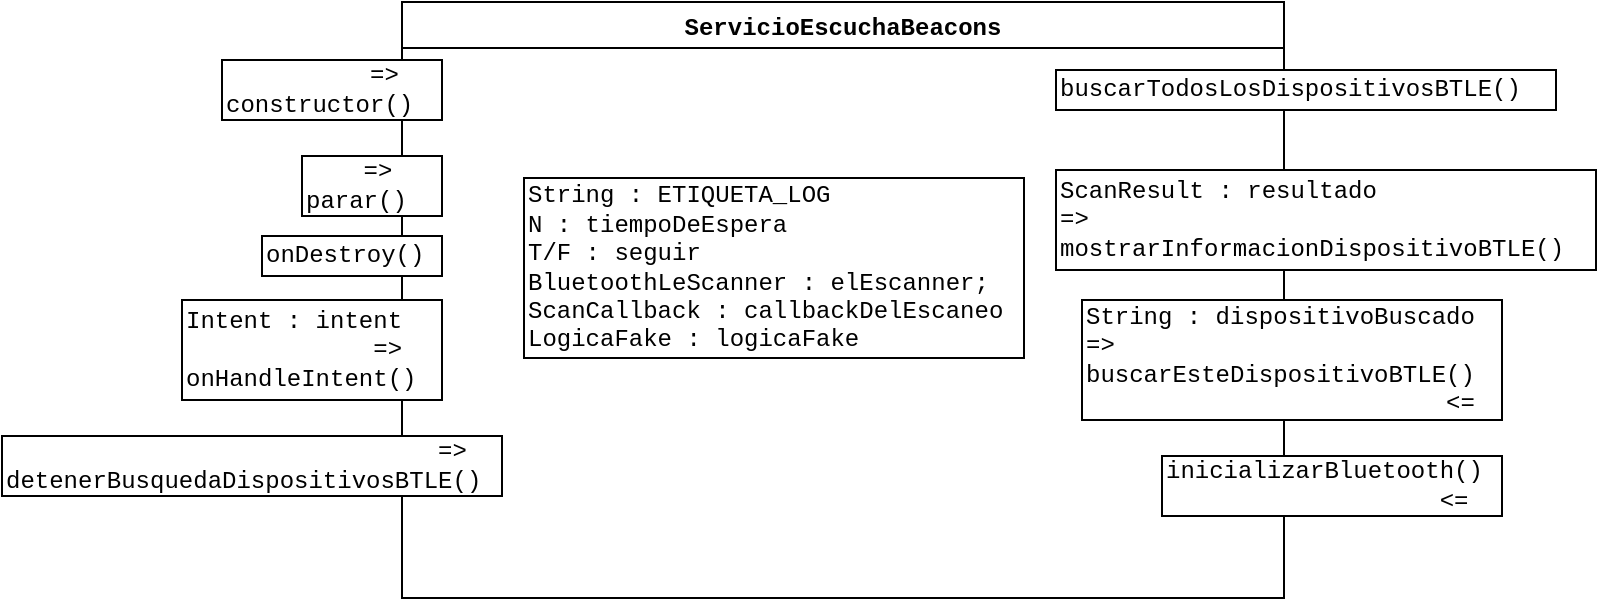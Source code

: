 <mxfile version="15.4.0" type="device" pages="7"><diagram id="ES9lM4B20i2MpO9wV90t" name="ServicioEscucharBeacons"><mxGraphModel dx="1022" dy="758" grid="1" gridSize="10" guides="1" tooltips="1" connect="1" arrows="1" fold="1" page="1" pageScale="1" pageWidth="827" pageHeight="583" math="0" shadow="0"><root><mxCell id="0"/><mxCell id="1" parent="0"/><mxCell id="zVTZZ54S3e0MWrwYJTnY-5" value="ServicioEscuchaBeacons" style="swimlane;fontFamily=Courier New;" parent="1" vertex="1"><mxGeometry x="215" y="143" width="441" height="298" as="geometry"/></mxCell><mxCell id="zVTZZ54S3e0MWrwYJTnY-8" value="String : ETIQUETA_LOG&lt;br&gt;N : tiempoDeEspera&lt;br&gt;T/F : seguir&lt;br&gt;&lt;div&gt;BluetoothLeScanner : elEscanner;&lt;/div&gt;&lt;div&gt;ScanCallback : callbackDelEscaneo&lt;br&gt;&lt;/div&gt;&lt;div&gt;LogicaFake : logicaFake&lt;/div&gt;" style="rounded=0;whiteSpace=wrap;html=1;fontFamily=Courier New;align=left;" parent="zVTZZ54S3e0MWrwYJTnY-5" vertex="1"><mxGeometry x="61" y="88" width="250" height="90" as="geometry"/></mxCell><mxCell id="zVTZZ54S3e0MWrwYJTnY-7" value="&lt;span style=&quot;white-space: pre&quot;&gt;&#9;&lt;/span&gt;&amp;nbsp; =&amp;gt;&lt;br&gt;constructor()" style="rounded=0;whiteSpace=wrap;html=1;fontFamily=Courier New;align=left;" parent="1" vertex="1"><mxGeometry x="125" y="172" width="110" height="30" as="geometry"/></mxCell><mxCell id="zVTZZ54S3e0MWrwYJTnY-10" value="onDestroy()" style="rounded=0;whiteSpace=wrap;html=1;fontFamily=Courier New;align=left;" parent="1" vertex="1"><mxGeometry x="145" y="260" width="90" height="20" as="geometry"/></mxCell><mxCell id="NfwIVJH3BycwzjBQ1uV4-3" value="ScanResult : resultado&lt;br&gt;=&amp;gt;&lt;br&gt;mostrarInformacionDispositivoBTLE()" style="rounded=0;whiteSpace=wrap;html=1;fontFamily=Courier New;align=left;autosize=1;" parent="1" vertex="1"><mxGeometry x="542" y="227" width="270" height="50" as="geometry"/></mxCell><mxCell id="NfwIVJH3BycwzjBQ1uV4-5" value="String : dispositivoBuscado&lt;br&gt;=&amp;gt;&lt;br&gt;buscarEsteDispositivoBTLE()&lt;br&gt;&amp;nbsp;&amp;nbsp;&lt;span style=&quot;white-space: pre&quot;&gt;&#9;&lt;/span&gt;&lt;span style=&quot;white-space: pre&quot;&gt;&#9;&lt;/span&gt;&amp;nbsp; &amp;nbsp; &amp;nbsp; &amp;nbsp;&lt;span&gt;&amp;nbsp;&lt;/span&gt;&amp;nbsp;&amp;lt;=&lt;br&gt;" style="rounded=0;whiteSpace=wrap;html=1;fontFamily=Courier New;align=left;autosize=1;" parent="1" vertex="1"><mxGeometry x="555" y="292" width="210" height="60" as="geometry"/></mxCell><mxCell id="NfwIVJH3BycwzjBQ1uV4-6" value="&lt;span style=&quot;white-space: pre&quot;&gt;&#9;&lt;/span&gt;&lt;span style=&quot;white-space: pre&quot;&gt;&#9;&lt;/span&gt;&lt;span style=&quot;white-space: pre&quot;&gt;&#9;&lt;/span&gt;&amp;nbsp; &amp;nbsp; &amp;nbsp; =&amp;gt;&lt;br&gt;detenerBusquedaDispositivosBTLE()" style="rounded=0;whiteSpace=wrap;html=1;fontFamily=Courier New;align=left;autosize=1;" parent="1" vertex="1"><mxGeometry x="15" y="360" width="250" height="30" as="geometry"/></mxCell><mxCell id="NfwIVJH3BycwzjBQ1uV4-7" value="buscarTodosLosDispositivosBTLE()" style="rounded=0;whiteSpace=wrap;html=1;fontFamily=Courier New;align=left;autosize=1;" parent="1" vertex="1"><mxGeometry x="542" y="177" width="250" height="20" as="geometry"/></mxCell><mxCell id="zVTZZ54S3e0MWrwYJTnY-9" value="&amp;nbsp; &amp;nbsp; =&amp;gt;&lt;br&gt;parar()" style="rounded=0;whiteSpace=wrap;html=1;fontFamily=Courier New;align=left;" parent="1" vertex="1"><mxGeometry x="165" y="220" width="70" height="30" as="geometry"/></mxCell><mxCell id="zVTZZ54S3e0MWrwYJTnY-11" value="Intent : intent&lt;br&gt;&lt;span style=&quot;white-space: pre&quot;&gt;&#9;&lt;/span&gt;&amp;nbsp; &amp;nbsp; &amp;nbsp;=&amp;gt;&lt;br&gt;onHandleIntent()" style="rounded=0;whiteSpace=wrap;html=1;fontFamily=Courier New;align=left;" parent="1" vertex="1"><mxGeometry x="105" y="292" width="130" height="50" as="geometry"/></mxCell><mxCell id="dviQEPltXaFCr6-7XPuA-1" value="inicializarBluetooth()&lt;br&gt;&lt;span style=&quot;white-space: pre&quot;&gt;&#9;&lt;/span&gt;&lt;span style=&quot;white-space: pre&quot;&gt;&#9;&lt;/span&gt;&amp;nbsp; &amp;nbsp;&amp;lt;=" style="rounded=0;whiteSpace=wrap;html=1;fontFamily=Courier New;align=left;" vertex="1" parent="1"><mxGeometry x="595" y="370" width="170" height="30" as="geometry"/></mxCell></root></mxGraphModel></diagram><diagram id="awYlS0AlwH_fSv9NT3Km" name="CheckUrl"><mxGraphModel dx="1022" dy="758" grid="1" gridSize="10" guides="1" tooltips="1" connect="1" arrows="1" fold="1" page="1" pageScale="1" pageWidth="827" pageHeight="583" math="0" shadow="0"><root><mxCell id="wG4ZZ7dTY3h5ZdTJpTfU-0"/><mxCell id="wG4ZZ7dTY3h5ZdTJpTfU-1" parent="wG4ZZ7dTY3h5ZdTJpTfU-0"/><mxCell id="mUHIWLsrtOpkfQbZuv7p-0" value="CheckUrl" style="swimlane;rounded=0;fontFamily=Courier New;align=center;html=1;" parent="wG4ZZ7dTY3h5ZdTJpTfU-1" vertex="1"><mxGeometry x="230" y="130" width="400" height="250" as="geometry"/></mxCell><mxCell id="mUHIWLsrtOpkfQbZuv7p-2" value="onPostExecute()" style="rounded=0;whiteSpace=wrap;html=1;fontFamily=Courier New;align=left;autosize=1;" parent="mUHIWLsrtOpkfQbZuv7p-0" vertex="1"><mxGeometry x="-90" y="120" width="120" height="20" as="geometry"/></mxCell><mxCell id="mUHIWLsrtOpkfQbZuv7p-1" value="[ String ] : strings&lt;br&gt;=&amp;gt;&lt;br&gt;doInBackground()&lt;br&gt;&amp;lt;=&amp;nbsp;&amp;nbsp;&lt;span style=&quot;white-space: pre&quot;&gt;&#9;&lt;/span&gt;&amp;nbsp; &amp;nbsp; &amp;nbsp;&amp;lt;=&lt;br&gt;String" style="rounded=0;whiteSpace=wrap;html=1;fontFamily=Courier New;align=left;autosize=1;" parent="mUHIWLsrtOpkfQbZuv7p-0" vertex="1"><mxGeometry x="-130" y="150" width="160" height="80" as="geometry"/></mxCell><mxCell id="bu3FRT1CTXBJlh5f8-qG-3" value="Context : mContext&lt;br&gt;String : directionMode" style="rounded=0;whiteSpace=wrap;html=1;fontFamily=Courier New;align=left;" parent="mUHIWLsrtOpkfQbZuv7p-0" vertex="1"><mxGeometry x="100" y="100" width="170" height="30" as="geometry"/></mxCell><mxCell id="mUHIWLsrtOpkfQbZuv7p-5" value="String : strUrl&lt;br&gt;=&amp;gt;&lt;br&gt;postUrl()&lt;br&gt;&amp;lt;=&amp;nbsp;&amp;nbsp;&lt;span&gt;&#9;&lt;/span&gt;&amp;nbsp;&amp;lt;=&lt;br&gt;String" style="rounded=0;whiteSpace=wrap;html=1;fontFamily=Courier New;align=left;autosize=1;" parent="mUHIWLsrtOpkfQbZuv7p-0" vertex="1"><mxGeometry x="280" y="120" width="120" height="80" as="geometry"/></mxCell><mxCell id="mUHIWLsrtOpkfQbZuv7p-4" value="String : strUrl&lt;br&gt;=&amp;gt;&lt;br&gt;downloadUrl()&lt;br&gt;&amp;lt;=&amp;nbsp;&amp;nbsp;&lt;span&gt;&#9;&lt;/span&gt;&amp;nbsp; &amp;nbsp; &amp;nbsp;&amp;lt;=&lt;br&gt;String" style="rounded=0;whiteSpace=wrap;html=1;fontFamily=Courier New;align=left;autosize=1;" parent="wG4ZZ7dTY3h5ZdTJpTfU-1" vertex="1"><mxGeometry x="510" y="160" width="120" height="80" as="geometry"/></mxCell><mxCell id="bu3FRT1CTXBJlh5f8-qG-1" value="Context : mContext&lt;br&gt;=&amp;gt;&lt;span style=&quot;white-space: pre&quot;&gt;&#9;&lt;/span&gt;&amp;nbsp; =&amp;gt;&lt;br&gt;constructor()&lt;br&gt;&amp;lt;=&amp;nbsp;&amp;nbsp;&lt;span&gt;&#9;&lt;/span&gt;&amp;nbsp; &amp;nbsp; &amp;nbsp;&amp;lt;=&lt;br&gt;String" style="rounded=0;whiteSpace=wrap;html=1;fontFamily=Courier New;align=left;autosize=1;" parent="wG4ZZ7dTY3h5ZdTJpTfU-1" vertex="1"><mxGeometry x="110" y="160" width="150" height="80" as="geometry"/></mxCell></root></mxGraphModel></diagram><diagram id="SUQ9yeAnOEfD1yt2qFhm" name="TramaBeacon"><mxGraphModel dx="1022" dy="758" grid="1" gridSize="10" guides="1" tooltips="1" connect="1" arrows="1" fold="1" page="1" pageScale="1" pageWidth="827" pageHeight="583" math="0" shadow="0"><root><mxCell id="KgaFY85RUwUznDhTyVrn-0"/><mxCell id="KgaFY85RUwUznDhTyVrn-1" parent="KgaFY85RUwUznDhTyVrn-0"/><mxCell id="KgaFY85RUwUznDhTyVrn-2" value="TramaBeacon" style="swimlane;rounded=0;fontFamily=Courier New;align=center;html=1;" parent="KgaFY85RUwUznDhTyVrn-1" vertex="1"><mxGeometry x="264" y="30" width="300" height="500" as="geometry"/></mxCell><mxCell id="KgaFY85RUwUznDhTyVrn-3" value="&lt;div&gt;[byte] : prefijo&lt;/div&gt;&lt;div&gt;[byte] : uuid&lt;/div&gt;&lt;div&gt;[byte] : major&lt;/div&gt;&lt;div&gt;[byte] : minor&lt;/div&gt;&lt;div&gt;&lt;span&gt;byte : txPower&lt;/span&gt;&lt;/div&gt;&lt;div&gt;[byte] : losBytes&lt;/div&gt;&lt;div&gt;[byte] : advFlags&lt;/div&gt;&lt;div&gt;[byte] : advHeader&lt;/div&gt;&lt;div&gt;[byte] : companyID&lt;/div&gt;&lt;div&gt;byte : iBeaconType&lt;/div&gt;&lt;div&gt;byte : iBeaconLength&lt;/div&gt;" style="rounded=0;whiteSpace=wrap;html=1;fontFamily=Courier New;align=left;" parent="KgaFY85RUwUznDhTyVrn-2" vertex="1"><mxGeometry x="70" y="50" width="160" height="160" as="geometry"/></mxCell><mxCell id="KgaFY85RUwUznDhTyVrn-6" value="getMajor()&lt;br&gt;&amp;lt;=&lt;span&gt;&#9;&lt;/span&gt;&amp;lt;=&lt;br&gt;[byte]" style="rounded=0;whiteSpace=wrap;html=1;fontFamily=Courier New;align=left;" parent="KgaFY85RUwUznDhTyVrn-2" vertex="1"><mxGeometry x="-70" y="160" width="100" height="50" as="geometry"/></mxCell><mxCell id="KgaFY85RUwUznDhTyVrn-4" value="getUUID()&lt;br&gt;&amp;lt;=&lt;span&gt;&#9;&lt;/span&gt;&amp;lt;=&lt;br&gt;[byte]" style="rounded=0;whiteSpace=wrap;html=1;fontFamily=Courier New;align=left;" parent="KgaFY85RUwUznDhTyVrn-1" vertex="1"><mxGeometry x="194" y="130" width="100" height="50" as="geometry"/></mxCell><mxCell id="KgaFY85RUwUznDhTyVrn-5" value="getPrefijo()&lt;br&gt;&amp;lt;=&lt;span style=&quot;white-space: pre&quot;&gt;&#9;&lt;/span&gt;&amp;lt;=&lt;br&gt;[byte]" style="rounded=0;whiteSpace=wrap;html=1;fontFamily=Courier New;align=left;" parent="KgaFY85RUwUznDhTyVrn-1" vertex="1"><mxGeometry x="194" y="70" width="100" height="50" as="geometry"/></mxCell><mxCell id="KgaFY85RUwUznDhTyVrn-7" value="getTxPower()&lt;br&gt;&amp;lt;=&lt;span&gt;&#9;&lt;/span&gt;&amp;lt;=&lt;br&gt;[byte]" style="rounded=0;whiteSpace=wrap;html=1;fontFamily=Courier New;align=left;" parent="KgaFY85RUwUznDhTyVrn-1" vertex="1"><mxGeometry x="534" y="70" width="100" height="50" as="geometry"/></mxCell><mxCell id="KgaFY85RUwUznDhTyVrn-8" value="getLosBytes()&lt;br&gt;&amp;lt;=&lt;span&gt;&#9;&lt;/span&gt;&amp;lt;=&lt;br&gt;[byte]" style="rounded=0;whiteSpace=wrap;html=1;fontFamily=Courier New;align=left;" parent="KgaFY85RUwUznDhTyVrn-1" vertex="1"><mxGeometry x="534" y="130" width="100" height="50" as="geometry"/></mxCell><mxCell id="KgaFY85RUwUznDhTyVrn-9" value="getAdvFlags()&lt;br&gt;&amp;lt;=&lt;span&gt;&#9;&lt;/span&gt;&amp;lt;=&lt;br&gt;[byte]" style="rounded=0;whiteSpace=wrap;html=1;fontFamily=Courier New;align=left;" parent="KgaFY85RUwUznDhTyVrn-1" vertex="1"><mxGeometry x="534" y="186.5" width="100" height="50" as="geometry"/></mxCell><mxCell id="KgaFY85RUwUznDhTyVrn-10" value="getAdvHeader()&lt;br&gt;&amp;lt;=&lt;span&gt;&#9;&lt;/span&gt;&amp;lt;=&lt;br&gt;[byte]" style="rounded=0;whiteSpace=wrap;html=1;fontFamily=Courier New;align=left;" parent="KgaFY85RUwUznDhTyVrn-1" vertex="1"><mxGeometry x="534" y="250" width="100" height="50" as="geometry"/></mxCell><mxCell id="KgaFY85RUwUznDhTyVrn-11" value="getMinor()&lt;br&gt;&amp;lt;=&lt;span&gt;&#9;&lt;/span&gt;&amp;lt;=&lt;br&gt;[byte]" style="rounded=0;whiteSpace=wrap;html=1;fontFamily=Courier New;align=left;" parent="KgaFY85RUwUznDhTyVrn-1" vertex="1"><mxGeometry x="194" y="250" width="100" height="50" as="geometry"/></mxCell><mxCell id="KgaFY85RUwUznDhTyVrn-12" value="getCompanyID()&lt;br&gt;&amp;lt;=&lt;span&gt;&#9;&lt;/span&gt;&amp;lt;=&lt;br&gt;[byte]" style="rounded=0;whiteSpace=wrap;html=1;fontFamily=Courier New;align=left;" parent="KgaFY85RUwUznDhTyVrn-1" vertex="1"><mxGeometry x="184" y="310" width="120" height="50" as="geometry"/></mxCell><mxCell id="KgaFY85RUwUznDhTyVrn-13" value="getiBeaconType()&lt;br&gt;&amp;lt;=&lt;span&gt;&#9;&lt;/span&gt;&amp;lt;=&lt;br&gt;[byte]" style="rounded=0;whiteSpace=wrap;html=1;fontFamily=Courier New;align=left;" parent="KgaFY85RUwUznDhTyVrn-1" vertex="1"><mxGeometry x="534" y="310" width="100" height="50" as="geometry"/></mxCell><mxCell id="KgaFY85RUwUznDhTyVrn-14" value="getiBeaconLength()&lt;br&gt;&amp;lt;=&lt;span&gt;&#9;&lt;/span&gt;&amp;lt;=&lt;br&gt;[byte]" style="rounded=0;whiteSpace=wrap;html=1;fontFamily=Courier New;align=left;" parent="KgaFY85RUwUznDhTyVrn-1" vertex="1"><mxGeometry x="154" y="370" width="150" height="50" as="geometry"/></mxCell><mxCell id="KgaFY85RUwUznDhTyVrn-17" value="[byte] : bytes&lt;br&gt;=&amp;gt;&lt;span style=&quot;white-space: pre&quot;&gt;&#9;&lt;/span&gt;&amp;nbsp; =&amp;gt;&lt;br&gt;constructor()&lt;br&gt;&amp;lt;=&lt;span&gt;&#9;&lt;/span&gt;&amp;lt;=&lt;br&gt;[byte]" style="rounded=0;whiteSpace=wrap;html=1;fontFamily=Courier New;align=left;" parent="KgaFY85RUwUznDhTyVrn-1" vertex="1"><mxGeometry x="184" y="430" width="120" height="80" as="geometry"/></mxCell></root></mxGraphModel></diagram><diagram id="BFLQASZMFAySF_abI6OI" name="Utilidades"><mxGraphModel dx="1422" dy="814" grid="1" gridSize="10" guides="1" tooltips="1" connect="1" arrows="1" fold="1" page="1" pageScale="1" pageWidth="827" pageHeight="583" math="0" shadow="0"><root><mxCell id="KCaQlVlSHkxXfNWq0Cc0-0"/><mxCell id="KCaQlVlSHkxXfNWq0Cc0-1" parent="KCaQlVlSHkxXfNWq0Cc0-0"/><mxCell id="KCaQlVlSHkxXfNWq0Cc0-2" value="Utilidades" style="swimlane;rounded=0;fontFamily=Courier New;align=center;html=1;" parent="KCaQlVlSHkxXfNWq0Cc0-1" vertex="1"><mxGeometry x="289" y="20" width="200" height="520" as="geometry"/></mxCell><mxCell id="KCaQlVlSHkxXfNWq0Cc0-3" value="String : texto&lt;br&gt;=&amp;gt;&lt;span&gt;&#9;&lt;/span&gt;&amp;nbsp; &amp;nbsp;&lt;span style=&quot;white-space: pre&quot;&gt;&#9;&lt;/span&gt;&amp;nbsp; &amp;nbsp; =&amp;gt;&lt;br&gt;stringToBytes()&lt;br&gt;&amp;lt;=&lt;br&gt;[byte]" style="rounded=0;whiteSpace=wrap;html=1;fontFamily=Courier New;align=left;" parent="KCaQlVlSHkxXfNWq0Cc0-1" vertex="1"><mxGeometry x="199" y="60" width="120" height="80" as="geometry"/></mxCell><mxCell id="KCaQlVlSHkxXfNWq0Cc0-4" value="UUID : uuid&lt;br&gt;=&amp;gt;&lt;span&gt;&#9;&lt;/span&gt;&amp;nbsp; &amp;nbsp;&lt;span&gt;&#9;&lt;/span&gt;&amp;nbsp; &amp;nbsp; =&amp;gt;&lt;br&gt;stringToUUID()&lt;br&gt;&amp;lt;=&lt;br&gt;UUID" style="rounded=0;whiteSpace=wrap;html=1;fontFamily=Courier New;align=left;" parent="KCaQlVlSHkxXfNWq0Cc0-1" vertex="1"><mxGeometry x="449" y="60" width="120" height="80" as="geometry"/></mxCell><mxCell id="KCaQlVlSHkxXfNWq0Cc0-5" value="UUID: uuid&lt;br&gt;=&amp;gt;&lt;span&gt;&#9;&lt;/span&gt;&amp;nbsp; &amp;nbsp;&lt;span&gt;&#9;&lt;/span&gt;&amp;nbsp; &amp;nbsp; =&amp;gt;&lt;br&gt;uuidToString()&lt;br&gt;&amp;lt;=&lt;br&gt;String" style="rounded=0;whiteSpace=wrap;html=1;fontFamily=Courier New;align=left;" parent="KCaQlVlSHkxXfNWq0Cc0-1" vertex="1"><mxGeometry x="199" y="150" width="120" height="80" as="geometry"/></mxCell><mxCell id="KCaQlVlSHkxXfNWq0Cc0-6" value="UUID: uuid&lt;br&gt;=&amp;gt;&lt;span&gt;&#9;&lt;/span&gt;&amp;nbsp; &amp;nbsp;&lt;span&gt;&#9;&lt;/span&gt;&amp;nbsp; &amp;nbsp; =&amp;gt;&lt;br&gt;uuidToHexString()&lt;br&gt;&amp;lt;=&lt;br&gt;String" style="rounded=0;whiteSpace=wrap;html=1;fontFamily=Courier New;align=left;" parent="KCaQlVlSHkxXfNWq0Cc0-1" vertex="1"><mxGeometry x="449" y="150" width="120" height="80" as="geometry"/></mxCell><mxCell id="KCaQlVlSHkxXfNWq0Cc0-7" value="[byte] : bytes&lt;br&gt;=&amp;gt;&lt;span&gt;&#9;&lt;/span&gt;&amp;nbsp; &amp;nbsp;&lt;span&gt;&#9;&lt;/span&gt;&amp;nbsp; &amp;nbsp; =&amp;gt;&lt;br&gt;bytesToString()&lt;br&gt;&amp;lt;=&lt;br&gt;String" style="rounded=0;whiteSpace=wrap;html=1;fontFamily=Courier New;align=left;" parent="KCaQlVlSHkxXfNWq0Cc0-1" vertex="1"><mxGeometry x="199" y="240" width="120" height="80" as="geometry"/></mxCell><mxCell id="KCaQlVlSHkxXfNWq0Cc0-9" value="R :&amp;nbsp;masSignificativos&lt;br&gt;R :&amp;nbsp;menosSignificativos&lt;br&gt;=&amp;gt;&lt;span&gt;&#9;&lt;/span&gt;&amp;nbsp; &amp;nbsp;&lt;span&gt;&#9;&lt;/span&gt;&amp;nbsp; &amp;nbsp; =&amp;gt;&lt;br&gt;dosLongToBytes()&lt;br&gt;&amp;lt;=&lt;br&gt;[byte]" style="rounded=0;whiteSpace=wrap;html=1;fontFamily=Courier New;align=left;" parent="KCaQlVlSHkxXfNWq0Cc0-1" vertex="1"><mxGeometry x="449" y="235" width="180" height="90" as="geometry"/></mxCell><mxCell id="KCaQlVlSHkxXfNWq0Cc0-10" value="[byte] : bytes&lt;br&gt;=&amp;gt;&lt;span&gt;&#9;&lt;/span&gt;&amp;nbsp; &amp;nbsp;&lt;span&gt;&#9;&lt;/span&gt;&amp;nbsp; &amp;nbsp; =&amp;gt;&lt;br&gt;bytesToInt()&lt;br&gt;&amp;lt;=&lt;br&gt;N" style="rounded=0;whiteSpace=wrap;html=1;fontFamily=Courier New;align=left;" parent="KCaQlVlSHkxXfNWq0Cc0-1" vertex="1"><mxGeometry x="199" y="330" width="120" height="80" as="geometry"/></mxCell><mxCell id="KCaQlVlSHkxXfNWq0Cc0-11" value="[byte] : bytes&lt;br&gt;=&amp;gt;&lt;span&gt;&#9;&lt;/span&gt;&amp;nbsp; &amp;nbsp;&lt;span&gt;&#9;&lt;/span&gt;&amp;nbsp; &amp;nbsp; =&amp;gt;&lt;br&gt;bytesToLong()&lt;br&gt;&amp;lt;=&lt;br&gt;R" style="rounded=0;whiteSpace=wrap;html=1;fontFamily=Courier New;align=left;" parent="KCaQlVlSHkxXfNWq0Cc0-1" vertex="1"><mxGeometry x="449" y="330" width="120" height="80" as="geometry"/></mxCell><mxCell id="KCaQlVlSHkxXfNWq0Cc0-12" value="[byte] : bytes&lt;br&gt;=&amp;gt;&lt;span&gt;&#9;&lt;/span&gt;&amp;nbsp; &amp;nbsp;&lt;span&gt;&#9;&lt;/span&gt;&amp;nbsp; &amp;nbsp; =&amp;gt;&lt;br&gt;bytesToIntOK()&lt;br&gt;&amp;lt;=&lt;br&gt;N" style="rounded=0;whiteSpace=wrap;html=1;fontFamily=Courier New;align=left;" parent="KCaQlVlSHkxXfNWq0Cc0-1" vertex="1"><mxGeometry x="199" y="420" width="120" height="80" as="geometry"/></mxCell><mxCell id="KCaQlVlSHkxXfNWq0Cc0-13" value="[byte] : bytes&lt;br&gt;=&amp;gt;&lt;span&gt;&#9;&lt;/span&gt;&amp;nbsp; &amp;nbsp;&lt;span&gt;&#9;&lt;/span&gt;&amp;nbsp; &amp;nbsp; =&amp;gt;&lt;br&gt;bytesToHexString()&lt;br&gt;&amp;lt;=&lt;br&gt;String" style="rounded=0;whiteSpace=wrap;html=1;fontFamily=Courier New;align=left;" parent="KCaQlVlSHkxXfNWq0Cc0-1" vertex="1"><mxGeometry x="449" y="430" width="120" height="80" as="geometry"/></mxCell></root></mxGraphModel></diagram><diagram id="hYeVPTFib1nh_DQLKNxU" name="LogicaFake"><mxGraphModel dx="782" dy="758" grid="1" gridSize="10" guides="1" tooltips="1" connect="1" arrows="1" fold="1" page="1" pageScale="1" pageWidth="583" pageHeight="413" math="0" shadow="0"><root><mxCell id="cZrrb-gMHXN5_0Pintqu-0"/><mxCell id="cZrrb-gMHXN5_0Pintqu-1" parent="cZrrb-gMHXN5_0Pintqu-0"/><mxCell id="cZrrb-gMHXN5_0Pintqu-2" value="&lt;span style=&quot;font-weight: 400&quot;&gt;LogicaFake&lt;/span&gt;" style="swimlane;rounded=0;shadow=0;glass=0;sketch=0;fillColor=default;html=1;fontFamily=Courier New;" parent="cZrrb-gMHXN5_0Pintqu-1" vertex="1"><mxGeometry x="160" y="107" width="280" height="200" as="geometry"><mxRectangle x="400" y="160" width="130" height="23" as="alternateBounds"/></mxGeometry></mxCell><mxCell id="pc65lGhX4DkHpDKHvuar-0" value="Text : ip" style="rounded=0;whiteSpace=wrap;html=1;autosize=1;" vertex="1" parent="cZrrb-gMHXN5_0Pintqu-2"><mxGeometry x="110" y="65" width="60" height="20" as="geometry"/></mxCell><mxCell id="cZrrb-gMHXN5_0Pintqu-4" value="medida : Medida&lt;br&gt;&amp;lt;=&lt;br&gt;InsertarMedicion()&lt;br&gt;&lt;div&gt;&lt;span&gt;=&amp;gt;&lt;/span&gt;&lt;/div&gt;" style="whiteSpace=wrap;html=1;align=right;fontFamily=Courier New;" parent="cZrrb-gMHXN5_0Pintqu-1" vertex="1"><mxGeometry x="390" y="132" width="150" height="60" as="geometry"/></mxCell><mxCell id="cZrrb-gMHXN5_0Pintqu-3" value="N : cuantas&lt;br&gt;=&amp;gt;&lt;br&gt;ObtenerUltimasMediciones()&lt;br&gt;&amp;lt;=&lt;br&gt;[ Medida ]" style="whiteSpace=wrap;html=1;shadow=0;rounded=0;glass=0;sketch=0;align=left;autosize=1;fillColor=default;imageAspect=1;imageWidth=0;imageHeight=0;arcSize=12;fontFamily=Courier New;" parent="cZrrb-gMHXN5_0Pintqu-1" vertex="1"><mxGeometry x="10" y="132" width="200" height="80" as="geometry"/></mxCell><mxCell id="cZrrb-gMHXN5_0Pintqu-5" value="ObtenerTodasLasMediciones()&lt;br&gt;&amp;lt;=&lt;br&gt;[ Medida ]" style="whiteSpace=wrap;html=1;align=left;fontFamily=Courier New;" parent="cZrrb-gMHXN5_0Pintqu-1" vertex="1"><mxGeometry x="10" y="232" width="200" height="50" as="geometry"/></mxCell></root></mxGraphModel></diagram><diagram id="JDOtB0BJECvs5jPgSSe0" name="MainActivity"><mxGraphModel dx="652" dy="632" grid="1" gridSize="10" guides="1" tooltips="1" connect="1" arrows="1" fold="1" page="1" pageScale="1" pageWidth="827" pageHeight="583" math="0" shadow="0"><root><mxCell id="7MCF71KeYajdzXxMyfXD-0"/><mxCell id="7MCF71KeYajdzXxMyfXD-1" parent="7MCF71KeYajdzXxMyfXD-0"/><mxCell id="7MCF71KeYajdzXxMyfXD-2" value="MainActivity" style="swimlane;fontFamily=Courier New;fontStyle=1" parent="7MCF71KeYajdzXxMyfXD-1" vertex="1"><mxGeometry x="150" y="50" width="440" height="340" as="geometry"/></mxCell><mxCell id="7MCF71KeYajdzXxMyfXD-3" value="Text : ETIQUETA_LOG&lt;br&gt;Context : mContext&lt;br&gt;LogicaFake : logicaFake&lt;br&gt;int : CODIGO_PETICION_PERMISOS&lt;br&gt;TextView : t" style="rounded=0;whiteSpace=wrap;html=1;fontFamily=Courier New;align=left;autosize=1;" parent="7MCF71KeYajdzXxMyfXD-2" vertex="1"><mxGeometry x="105" y="60" width="230" height="80" as="geometry"/></mxCell><mxCell id="7MCF71KeYajdzXxMyfXD-4" value="Bundle : savedInstanceState&lt;br&gt;=&amp;gt;&lt;span style=&quot;white-space: pre&quot;&gt;&#9;&lt;/span&gt;=&amp;gt;&lt;br&gt;onCreate()&lt;br&gt;&lt;span style=&quot;white-space: pre&quot;&gt;&#9;&lt;/span&gt;&amp;lt;=" style="rounded=0;whiteSpace=wrap;html=1;fontFamily=Courier New;align=left;" parent="7MCF71KeYajdzXxMyfXD-1" vertex="1"><mxGeometry x="20" y="93" width="210" height="60" as="geometry"/></mxCell><mxCell id="7MCF71KeYajdzXxMyfXD-5" value="View : view&lt;br&gt;=&amp;gt;&amp;nbsp; &amp;nbsp; &amp;nbsp;=&amp;gt;&lt;br&gt;recibir()&lt;br&gt;&amp;nbsp; &amp;nbsp; &amp;nbsp; &amp;nbsp;&amp;lt;=" style="rounded=0;whiteSpace=wrap;html=1;fontFamily=Courier New;align=left;" parent="7MCF71KeYajdzXxMyfXD-1" vertex="1"><mxGeometry x="90" y="160" width="90" height="60" as="geometry"/></mxCell><mxCell id="7MCF71KeYajdzXxMyfXD-6" value="View : view&lt;br&gt;=&amp;gt;&amp;nbsp; &amp;nbsp; &amp;nbsp;=&amp;gt;&lt;br&gt;cambiarBeacons()&lt;br&gt;&amp;nbsp; &amp;nbsp; &amp;nbsp; &amp;nbsp;&amp;lt;=" style="rounded=0;whiteSpace=wrap;html=1;fontFamily=Courier New;align=left;" parent="7MCF71KeYajdzXxMyfXD-1" vertex="1"><mxGeometry x="60" y="232" width="120" height="60" as="geometry"/></mxCell><mxCell id="7MCF71KeYajdzXxMyfXD-9" value="&amp;nbsp; &amp;nbsp; &amp;nbsp; &amp;nbsp;=&amp;gt;&lt;br&gt;recibir()&lt;br&gt;&amp;nbsp; &amp;nbsp; &amp;nbsp; &amp;nbsp;&amp;lt;=" style="rounded=0;whiteSpace=wrap;html=1;fontFamily=Courier New;align=left;" parent="7MCF71KeYajdzXxMyfXD-1" vertex="1"><mxGeometry x="110" y="313" width="80" height="50" as="geometry"/></mxCell><mxCell id="7MCF71KeYajdzXxMyfXD-10" value="View : view&lt;br&gt;=&amp;gt;&amp;nbsp; &amp;nbsp; &amp;nbsp;=&amp;gt;&lt;br&gt;recibir()&lt;br&gt;&amp;nbsp; &amp;nbsp; &amp;nbsp; &amp;nbsp;&amp;lt;=" style="rounded=0;whiteSpace=wrap;html=1;fontFamily=Courier New;align=left;" parent="7MCF71KeYajdzXxMyfXD-1" vertex="1"><mxGeometry x="500" y="238" width="160" height="90" as="geometry"/></mxCell></root></mxGraphModel></diagram><diagram id="z3Z1cy2Ibqr90HgCWmXI" name="BeaconActivity"><mxGraphModel dx="1117" dy="1083" grid="1" gridSize="10" guides="1" tooltips="1" connect="1" arrows="1" fold="1" page="1" pageScale="1" pageWidth="1169" pageHeight="827" background="none" math="0" shadow="0"><root><mxCell id="0FW_0bv9Zw0Ro-istAB0-0"/><mxCell id="0FW_0bv9Zw0Ro-istAB0-1" parent="0FW_0bv9Zw0Ro-istAB0-0"/><mxCell id="xFjd6t03z-rn80TAKKMi-0" value="BeaconActivity" style="swimlane;fontFamily=Courier New;fontStyle=1" vertex="1" parent="0FW_0bv9Zw0Ro-istAB0-1"><mxGeometry x="320" y="214" width="540" height="400" as="geometry"/></mxCell><mxCell id="xFjd6t03z-rn80TAKKMi-1" value="&lt;div&gt;&amp;nbsp; &amp;nbsp; Texto : ETIQUETA_LOG&lt;/div&gt;&lt;div&gt;&amp;nbsp; &amp;nbsp; Intent : elIntentDelServicio&lt;/div&gt;&lt;div&gt;&amp;nbsp; &amp;nbsp; Context : mContext&lt;/div&gt;&lt;div&gt;&amp;nbsp; &amp;nbsp; Activity : mActivity&lt;/div&gt;&lt;div&gt;&amp;nbsp; &amp;nbsp; EditText : e&lt;/div&gt;&lt;div&gt;&amp;nbsp; &amp;nbsp; TextView : t&lt;/div&gt;&lt;div&gt;&amp;nbsp; &amp;nbsp; ServicioEscuharBeacons : servicio&lt;/div&gt;&lt;div&gt;&amp;nbsp; &amp;nbsp; String : latitud&lt;/div&gt;&lt;div&gt;&amp;nbsp; &amp;nbsp; String : longitut&lt;/div&gt;&lt;div&gt;&amp;nbsp; &amp;nbsp; BeaconsActivity : activity&lt;/div&gt;&lt;div&gt;&amp;nbsp; &amp;nbsp; LocationManager : lm&lt;/div&gt;&lt;div&gt;&amp;nbsp; &amp;nbsp; boolean : activado&lt;/div&gt;" style="rounded=0;whiteSpace=wrap;html=1;fontFamily=Courier New;align=left;autosize=1;" vertex="1" parent="xFjd6t03z-rn80TAKKMi-0"><mxGeometry x="130" y="52" width="280" height="170" as="geometry"/></mxCell><mxCell id="7H7HMCjczcJa2ketac6a-0" value="View : v&lt;br&gt;=&amp;gt;&amp;nbsp; &amp;nbsp; &amp;nbsp;&lt;span style=&quot;white-space: pre&quot;&gt;&#9;&lt;/span&gt;&lt;span style=&quot;white-space: pre&quot;&gt;&#9;&lt;/span&gt;&lt;span style=&quot;white-space: pre&quot;&gt;&#9;&lt;/span&gt;&lt;span style=&quot;white-space: pre&quot;&gt;&#9;&lt;/span&gt;=&amp;gt;&lt;br&gt;botonBuscarDispositivosBTLEPulsado()&lt;br&gt;&amp;nbsp; &amp;nbsp; &amp;nbsp; &amp;nbsp;&lt;span style=&quot;white-space: pre&quot;&gt;&#9;&lt;/span&gt;&lt;span style=&quot;white-space: pre&quot;&gt;&#9;&lt;/span&gt;&lt;span style=&quot;white-space: pre&quot;&gt;&#9;&lt;/span&gt;&lt;span style=&quot;white-space: pre&quot;&gt;&#9;&lt;/span&gt;&amp;lt;=" style="rounded=0;whiteSpace=wrap;html=1;fontFamily=Courier New;align=left;" vertex="1" parent="0FW_0bv9Zw0Ro-istAB0-1"><mxGeometry x="810" y="244" width="270" height="60" as="geometry"/></mxCell><mxCell id="7H7HMCjczcJa2ketac6a-1" value="View : v&lt;br&gt;=&amp;gt;&amp;nbsp; &amp;nbsp; &amp;nbsp;&lt;span&gt;&#9;&lt;span style=&quot;white-space: pre&quot;&gt;&#9;&lt;/span&gt;&lt;span style=&quot;white-space: pre&quot;&gt;&#9;&lt;/span&gt;&lt;span style=&quot;white-space: pre&quot;&gt;&#9;&lt;/span&gt;&lt;span style=&quot;white-space: pre&quot;&gt;&#9;&lt;/span&gt;&lt;/span&gt;&lt;span&gt;&#9;&lt;/span&gt;&lt;span&gt;&#9;&lt;/span&gt;&lt;span&gt;&#9;&lt;/span&gt;=&amp;gt;&lt;br&gt;botonBuscarNuestroDispositivoBTLEPulsado()&lt;br&gt;&amp;nbsp; &amp;nbsp; &amp;nbsp; &amp;nbsp;&lt;span&gt;&#9;&lt;span style=&quot;white-space: pre&quot;&gt;&#9;&lt;/span&gt;&lt;span style=&quot;white-space: pre&quot;&gt;&#9;&lt;/span&gt;&lt;span style=&quot;white-space: pre&quot;&gt;&#9;&lt;/span&gt;&lt;span style=&quot;white-space: pre&quot;&gt;&#9;&lt;/span&gt;&lt;/span&gt;&lt;span&gt;&#9;&lt;/span&gt;&lt;span&gt;&#9;&lt;/span&gt;&lt;span&gt;&#9;&lt;/span&gt;&amp;lt;=" style="rounded=0;whiteSpace=wrap;html=1;fontFamily=Courier New;align=left;" vertex="1" parent="0FW_0bv9Zw0Ro-istAB0-1"><mxGeometry x="810" y="314" width="330" height="60" as="geometry"/></mxCell><mxCell id="7H7HMCjczcJa2ketac6a-2" value="View : v&lt;br&gt;=&amp;gt;&amp;nbsp; &amp;nbsp; &amp;nbsp;&lt;span&gt;&#9;&lt;span style=&quot;white-space: pre&quot;&gt;&#9;&lt;/span&gt;&lt;span style=&quot;white-space: pre&quot;&gt;&#9;&lt;/span&gt;&lt;span style=&quot;white-space: pre&quot;&gt;&#9;&lt;/span&gt;&lt;span style=&quot;white-space: pre&quot;&gt;&#9;&lt;/span&gt;&amp;nbsp;&amp;nbsp;&lt;/span&gt;&lt;span&gt;&#9;&lt;/span&gt;&lt;span&gt;&#9;&lt;/span&gt;&lt;span&gt;&#9;&lt;/span&gt;=&amp;gt;&lt;br&gt;botonDetenerBusquedaDispositivosBTLEPulsado()&lt;br&gt;&amp;nbsp; &amp;nbsp; &amp;nbsp; &amp;nbsp;&lt;span style=&quot;white-space: pre&quot;&gt;&#9;&lt;/span&gt;&lt;span style=&quot;white-space: pre&quot;&gt;&#9;&lt;/span&gt;&lt;span style=&quot;white-space: pre&quot;&gt;&#9;&lt;/span&gt;&lt;span style=&quot;white-space: pre&quot;&gt;&#9;&lt;/span&gt;&lt;span style=&quot;white-space: pre&quot;&gt;&#9;&lt;/span&gt;&amp;nbsp;&amp;nbsp;&lt;span&gt;&#9;&lt;/span&gt;&lt;span&gt;&#9;&lt;/span&gt;&lt;span&gt;&#9;&lt;/span&gt;&lt;span&gt;&#9;&lt;/span&gt;&amp;lt;=" style="rounded=0;whiteSpace=wrap;html=1;fontFamily=Courier New;align=left;" vertex="1" parent="0FW_0bv9Zw0Ro-istAB0-1"><mxGeometry x="50" y="274" width="340" height="60" as="geometry"/></mxCell><mxCell id="7BlEPKbm5GOGUKo3GCqc-0" value="Bundle : savedInstanceState&lt;br&gt;=&amp;gt;&lt;span style=&quot;white-space: pre&quot;&gt;&#9;&lt;/span&gt;=&amp;gt;&lt;br&gt;onCreate()&lt;br&gt;&lt;span style=&quot;white-space: pre&quot;&gt;&#9;&lt;/span&gt;&amp;lt;=" style="rounded=0;whiteSpace=wrap;html=1;fontFamily=Courier New;align=left;" vertex="1" parent="0FW_0bv9Zw0Ro-istAB0-1"><mxGeometry x="180" y="344" width="210" height="60" as="geometry"/></mxCell><mxCell id="7b2wU-wkEdSXAymDpg_e-0" value="View : view&lt;br&gt;=&amp;gt;&amp;nbsp; &amp;nbsp; &amp;nbsp;=&amp;gt;&lt;br&gt;encender()&lt;br&gt;&amp;nbsp; &amp;nbsp; &amp;nbsp; &amp;nbsp;&amp;lt;=" style="rounded=0;whiteSpace=wrap;html=1;fontFamily=Courier New;align=left;" vertex="1" parent="0FW_0bv9Zw0Ro-istAB0-1"><mxGeometry x="810" y="384" width="90" height="60" as="geometry"/></mxCell><mxCell id="7b2wU-wkEdSXAymDpg_e-1" value="View : view&lt;br&gt;=&amp;gt;&amp;nbsp; &amp;nbsp; &amp;nbsp;=&amp;gt;&lt;br&gt;apagar ()&lt;br&gt;&amp;nbsp; &amp;nbsp; &amp;nbsp; &amp;nbsp;&amp;lt;=" style="rounded=0;whiteSpace=wrap;html=1;fontFamily=Courier New;align=left;" vertex="1" parent="0FW_0bv9Zw0Ro-istAB0-1"><mxGeometry x="810" y="452" width="90" height="60" as="geometry"/></mxCell><mxCell id="7b2wU-wkEdSXAymDpg_e-2" value="&amp;nbsp; &amp;nbsp; &amp;nbsp; &amp;nbsp;=&amp;gt;&lt;br&gt;getLatitud()&lt;br&gt;&amp;lt;=&amp;nbsp; &amp;nbsp; &amp;nbsp;&amp;lt;=&lt;br&gt;String" style="rounded=0;whiteSpace=wrap;html=1;fontFamily=Courier New;align=left;" vertex="1" parent="0FW_0bv9Zw0Ro-istAB0-1"><mxGeometry x="300" y="414" width="90" height="60" as="geometry"/></mxCell><mxCell id="7b2wU-wkEdSXAymDpg_e-4" value="&amp;nbsp; &amp;nbsp; &amp;nbsp; &amp;nbsp;=&amp;gt;&lt;br&gt;getLongitut()&lt;br&gt;&amp;lt;=&amp;nbsp; &amp;nbsp; &amp;nbsp;&amp;lt;=&lt;br&gt;String" style="rounded=0;whiteSpace=wrap;html=1;fontFamily=Courier New;align=left;" vertex="1" parent="0FW_0bv9Zw0Ro-istAB0-1"><mxGeometry x="290" y="484" width="100" height="60" as="geometry"/></mxCell><mxCell id="7b2wU-wkEdSXAymDpg_e-6" value="Location : location&lt;br&gt;=&amp;gt;&amp;nbsp; &amp;nbsp; &amp;nbsp;=&amp;gt;&lt;br&gt;onLocationChanged()&lt;br&gt;&amp;nbsp; &amp;nbsp; &amp;nbsp; &amp;nbsp;&amp;lt;=" style="rounded=0;whiteSpace=wrap;html=1;fontFamily=Courier New;align=left;" vertex="1" parent="0FW_0bv9Zw0Ro-istAB0-1"><mxGeometry x="810" y="524" width="140" height="60" as="geometry"/></mxCell></root></mxGraphModel></diagram></mxfile>